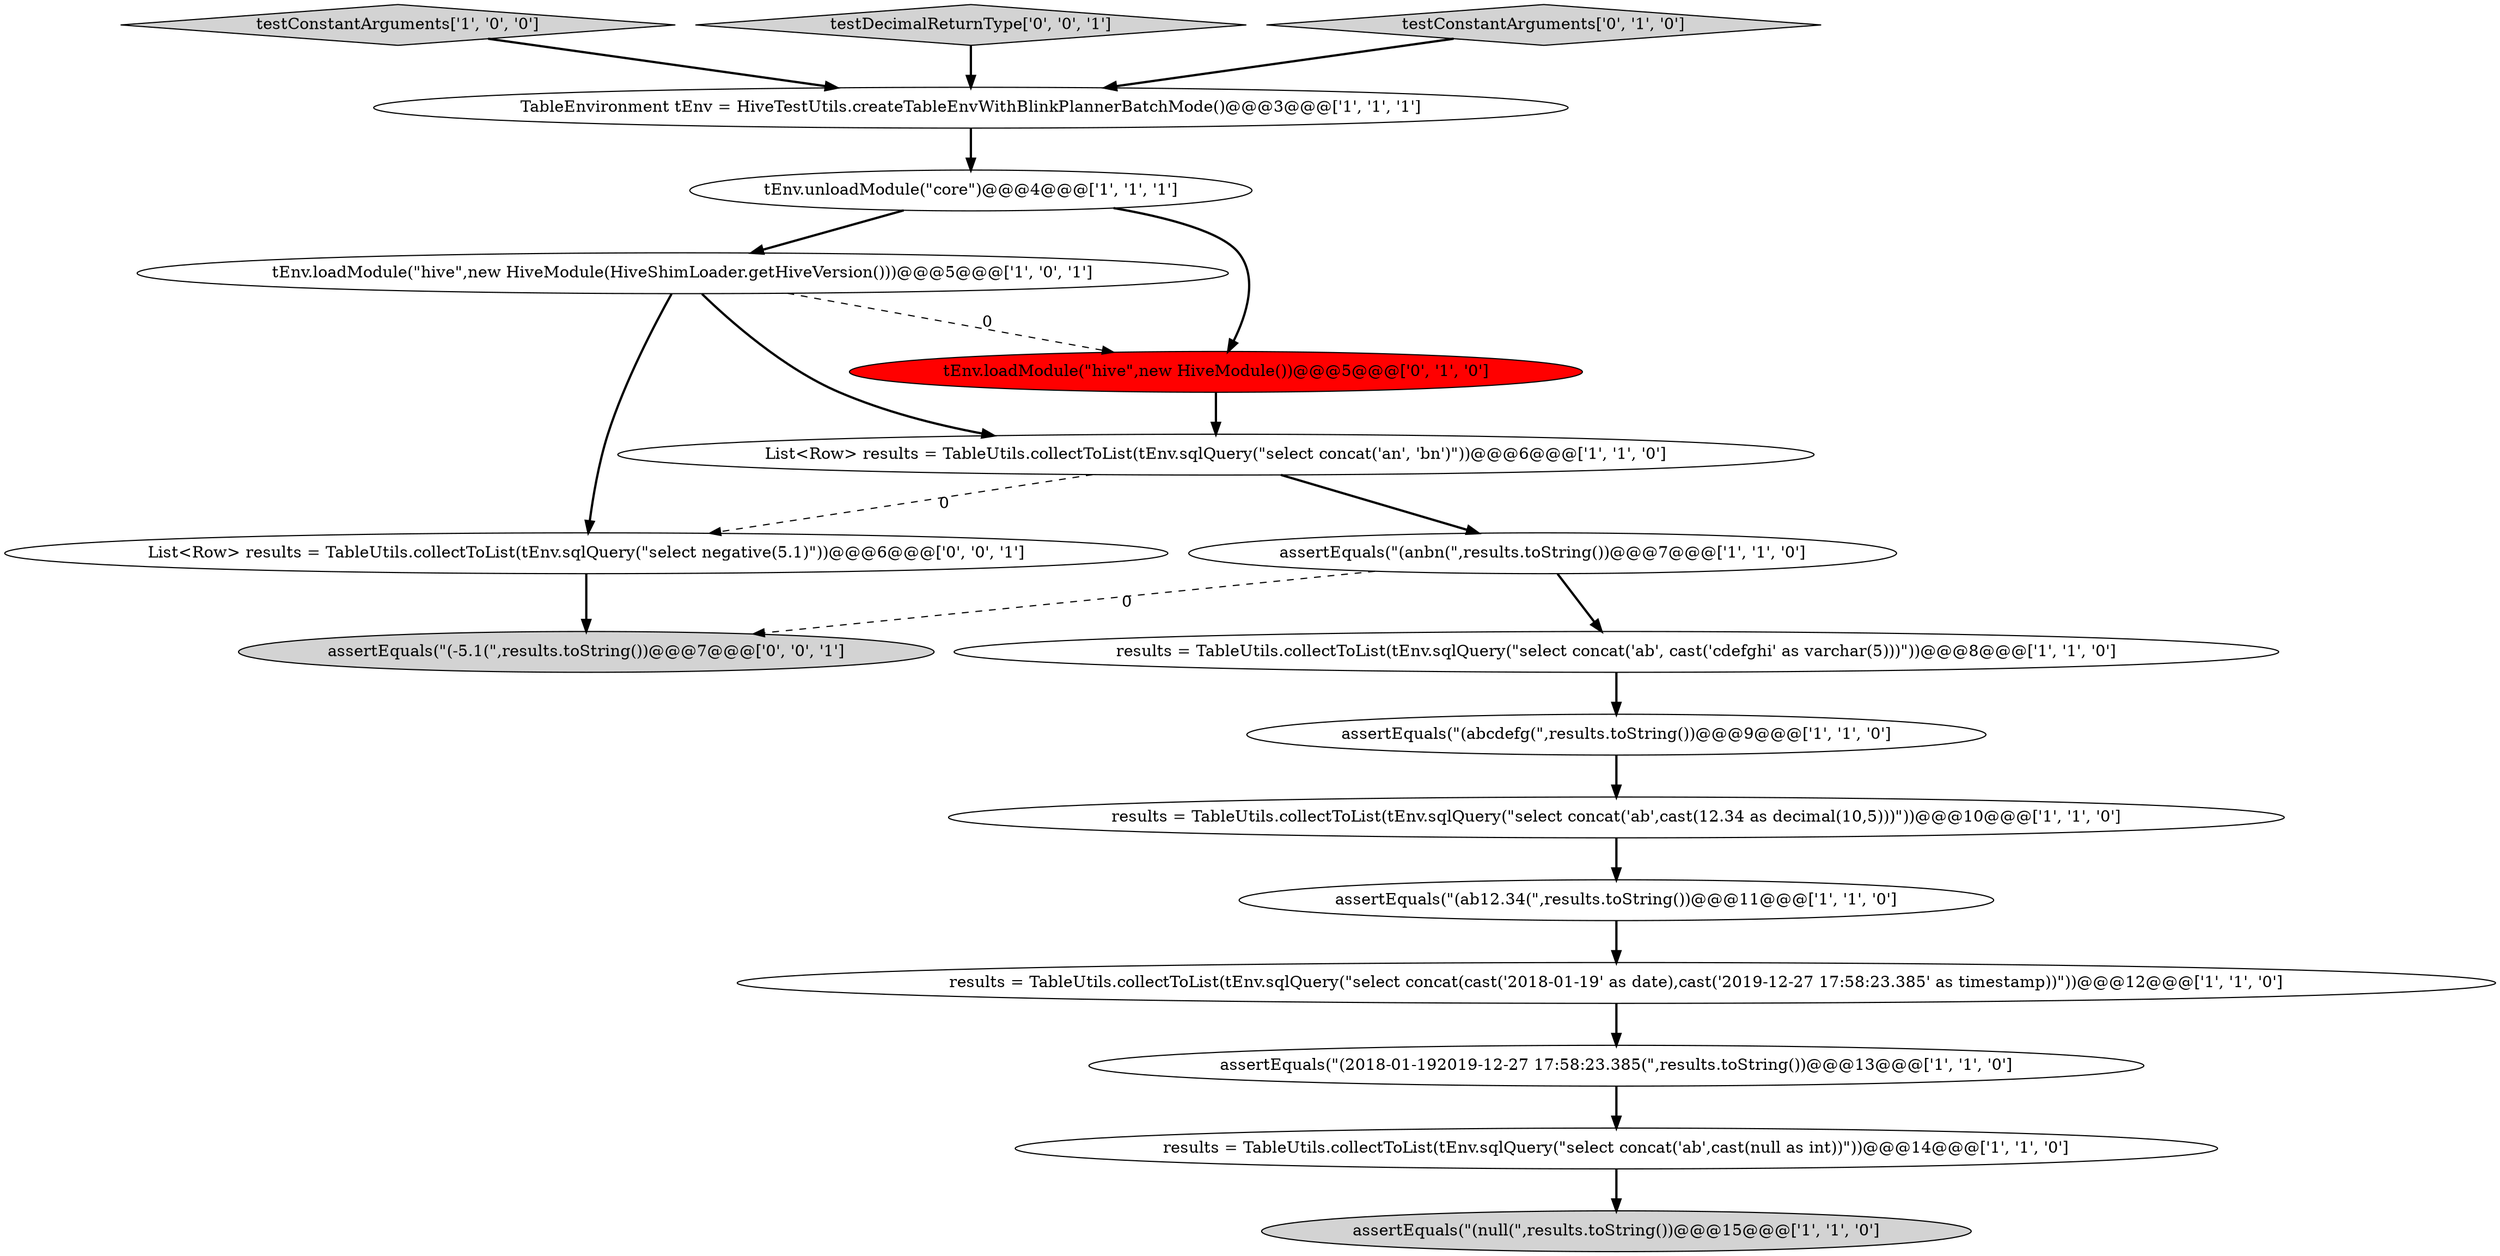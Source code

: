 digraph {
2 [style = filled, label = "testConstantArguments['1', '0', '0']", fillcolor = lightgray, shape = diamond image = "AAA0AAABBB1BBB"];
6 [style = filled, label = "results = TableUtils.collectToList(tEnv.sqlQuery(\"select concat('ab',cast(12.34 as decimal(10,5)))\"))@@@10@@@['1', '1', '0']", fillcolor = white, shape = ellipse image = "AAA0AAABBB1BBB"];
9 [style = filled, label = "tEnv.unloadModule(\"core\")@@@4@@@['1', '1', '1']", fillcolor = white, shape = ellipse image = "AAA0AAABBB1BBB"];
16 [style = filled, label = "assertEquals(\"(-5.1(\",results.toString())@@@7@@@['0', '0', '1']", fillcolor = lightgray, shape = ellipse image = "AAA0AAABBB3BBB"];
17 [style = filled, label = "testDecimalReturnType['0', '0', '1']", fillcolor = lightgray, shape = diamond image = "AAA0AAABBB3BBB"];
13 [style = filled, label = "assertEquals(\"(anbn(\",results.toString())@@@7@@@['1', '1', '0']", fillcolor = white, shape = ellipse image = "AAA0AAABBB1BBB"];
11 [style = filled, label = "assertEquals(\"(ab12.34(\",results.toString())@@@11@@@['1', '1', '0']", fillcolor = white, shape = ellipse image = "AAA0AAABBB1BBB"];
4 [style = filled, label = "assertEquals(\"(2018-01-192019-12-27 17:58:23.385(\",results.toString())@@@13@@@['1', '1', '0']", fillcolor = white, shape = ellipse image = "AAA0AAABBB1BBB"];
0 [style = filled, label = "TableEnvironment tEnv = HiveTestUtils.createTableEnvWithBlinkPlannerBatchMode()@@@3@@@['1', '1', '1']", fillcolor = white, shape = ellipse image = "AAA0AAABBB1BBB"];
1 [style = filled, label = "assertEquals(\"(null(\",results.toString())@@@15@@@['1', '1', '0']", fillcolor = lightgray, shape = ellipse image = "AAA0AAABBB1BBB"];
10 [style = filled, label = "results = TableUtils.collectToList(tEnv.sqlQuery(\"select concat('ab', cast('cdefghi' as varchar(5)))\"))@@@8@@@['1', '1', '0']", fillcolor = white, shape = ellipse image = "AAA0AAABBB1BBB"];
3 [style = filled, label = "results = TableUtils.collectToList(tEnv.sqlQuery(\"select concat('ab',cast(null as int))\"))@@@14@@@['1', '1', '0']", fillcolor = white, shape = ellipse image = "AAA0AAABBB1BBB"];
5 [style = filled, label = "assertEquals(\"(abcdefg(\",results.toString())@@@9@@@['1', '1', '0']", fillcolor = white, shape = ellipse image = "AAA0AAABBB1BBB"];
12 [style = filled, label = "tEnv.loadModule(\"hive\",new HiveModule(HiveShimLoader.getHiveVersion()))@@@5@@@['1', '0', '1']", fillcolor = white, shape = ellipse image = "AAA0AAABBB1BBB"];
18 [style = filled, label = "List<Row> results = TableUtils.collectToList(tEnv.sqlQuery(\"select negative(5.1)\"))@@@6@@@['0', '0', '1']", fillcolor = white, shape = ellipse image = "AAA0AAABBB3BBB"];
7 [style = filled, label = "results = TableUtils.collectToList(tEnv.sqlQuery(\"select concat(cast('2018-01-19' as date),cast('2019-12-27 17:58:23.385' as timestamp))\"))@@@12@@@['1', '1', '0']", fillcolor = white, shape = ellipse image = "AAA0AAABBB1BBB"];
8 [style = filled, label = "List<Row> results = TableUtils.collectToList(tEnv.sqlQuery(\"select concat('an', 'bn')\"))@@@6@@@['1', '1', '0']", fillcolor = white, shape = ellipse image = "AAA0AAABBB1BBB"];
15 [style = filled, label = "tEnv.loadModule(\"hive\",new HiveModule())@@@5@@@['0', '1', '0']", fillcolor = red, shape = ellipse image = "AAA1AAABBB2BBB"];
14 [style = filled, label = "testConstantArguments['0', '1', '0']", fillcolor = lightgray, shape = diamond image = "AAA0AAABBB2BBB"];
13->10 [style = bold, label=""];
4->3 [style = bold, label=""];
0->9 [style = bold, label=""];
3->1 [style = bold, label=""];
7->4 [style = bold, label=""];
2->0 [style = bold, label=""];
17->0 [style = bold, label=""];
10->5 [style = bold, label=""];
5->6 [style = bold, label=""];
14->0 [style = bold, label=""];
12->8 [style = bold, label=""];
9->15 [style = bold, label=""];
6->11 [style = bold, label=""];
12->18 [style = bold, label=""];
12->15 [style = dashed, label="0"];
8->18 [style = dashed, label="0"];
9->12 [style = bold, label=""];
15->8 [style = bold, label=""];
11->7 [style = bold, label=""];
8->13 [style = bold, label=""];
13->16 [style = dashed, label="0"];
18->16 [style = bold, label=""];
}
